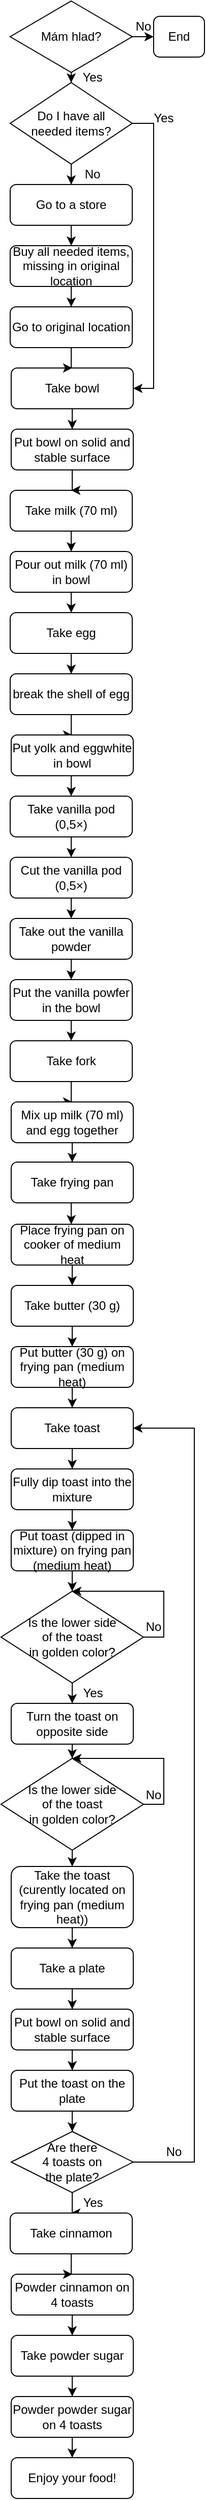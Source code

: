 <mxfile version="15.5.0" type="github">
  <diagram id="C5RBs43oDa-KdzZeNtuy" name="Page-1">
    <mxGraphModel dx="4150" dy="2005" grid="1" gridSize="10" guides="1" tooltips="1" connect="1" arrows="1" fold="1" page="1" pageScale="1" pageWidth="827" pageHeight="1169" math="0" shadow="0">
      <root>
        <mxCell id="WIyWlLk6GJQsqaUBKTNV-0" />
        <mxCell id="WIyWlLk6GJQsqaUBKTNV-1" parent="WIyWlLk6GJQsqaUBKTNV-0" />
        <mxCell id="zocycRHvDt7Zc3RUYkp5-5" style="edgeStyle=orthogonalEdgeStyle;rounded=0;orthogonalLoop=1;jettySize=auto;html=1;entryX=0.5;entryY=0;entryDx=0;entryDy=0;" edge="1" parent="WIyWlLk6GJQsqaUBKTNV-1" source="WIyWlLk6GJQsqaUBKTNV-3" target="zocycRHvDt7Zc3RUYkp5-4">
          <mxGeometry relative="1" as="geometry" />
        </mxCell>
        <mxCell id="WIyWlLk6GJQsqaUBKTNV-3" value="Take milk (70 ml)" style="rounded=1;whiteSpace=wrap;html=1;fontSize=12;glass=0;strokeWidth=1;shadow=0;" parent="WIyWlLk6GJQsqaUBKTNV-1" vertex="1">
          <mxGeometry x="9" y="510" width="120" height="40" as="geometry" />
        </mxCell>
        <mxCell id="zocycRHvDt7Zc3RUYkp5-12" style="edgeStyle=orthogonalEdgeStyle;rounded=0;orthogonalLoop=1;jettySize=auto;html=1;entryX=0.5;entryY=0;entryDx=0;entryDy=0;" edge="1" parent="WIyWlLk6GJQsqaUBKTNV-1" source="zocycRHvDt7Zc3RUYkp5-0" target="zocycRHvDt7Zc3RUYkp5-11">
          <mxGeometry relative="1" as="geometry" />
        </mxCell>
        <mxCell id="zocycRHvDt7Zc3RUYkp5-0" value="Take egg" style="rounded=1;whiteSpace=wrap;html=1;" vertex="1" parent="WIyWlLk6GJQsqaUBKTNV-1">
          <mxGeometry x="9" y="630" width="120" height="40" as="geometry" />
        </mxCell>
        <mxCell id="zocycRHvDt7Zc3RUYkp5-3" style="edgeStyle=orthogonalEdgeStyle;rounded=0;orthogonalLoop=1;jettySize=auto;html=1;exitX=0.5;exitY=1;exitDx=0;exitDy=0;" edge="1" parent="WIyWlLk6GJQsqaUBKTNV-1" source="zocycRHvDt7Zc3RUYkp5-0" target="zocycRHvDt7Zc3RUYkp5-0">
          <mxGeometry relative="1" as="geometry" />
        </mxCell>
        <mxCell id="zocycRHvDt7Zc3RUYkp5-9" style="edgeStyle=orthogonalEdgeStyle;rounded=0;orthogonalLoop=1;jettySize=auto;html=1;entryX=0.5;entryY=0;entryDx=0;entryDy=0;" edge="1" parent="WIyWlLk6GJQsqaUBKTNV-1" source="zocycRHvDt7Zc3RUYkp5-4" target="zocycRHvDt7Zc3RUYkp5-0">
          <mxGeometry relative="1" as="geometry" />
        </mxCell>
        <mxCell id="zocycRHvDt7Zc3RUYkp5-4" value="Pour out milk (70 ml) in bowl" style="rounded=1;whiteSpace=wrap;html=1;" vertex="1" parent="WIyWlLk6GJQsqaUBKTNV-1">
          <mxGeometry x="9" y="570" width="120" height="40" as="geometry" />
        </mxCell>
        <mxCell id="zocycRHvDt7Zc3RUYkp5-10" style="edgeStyle=orthogonalEdgeStyle;rounded=0;orthogonalLoop=1;jettySize=auto;html=1;entryX=0.5;entryY=0;entryDx=0;entryDy=0;" edge="1" parent="WIyWlLk6GJQsqaUBKTNV-1" source="zocycRHvDt7Zc3RUYkp5-6" target="zocycRHvDt7Zc3RUYkp5-7">
          <mxGeometry relative="1" as="geometry" />
        </mxCell>
        <mxCell id="zocycRHvDt7Zc3RUYkp5-6" value="Take bowl" style="rounded=1;whiteSpace=wrap;html=1;" vertex="1" parent="WIyWlLk6GJQsqaUBKTNV-1">
          <mxGeometry x="10" y="390" width="120" height="40" as="geometry" />
        </mxCell>
        <mxCell id="zocycRHvDt7Zc3RUYkp5-8" style="edgeStyle=orthogonalEdgeStyle;rounded=0;orthogonalLoop=1;jettySize=auto;html=1;entryX=0.5;entryY=0;entryDx=0;entryDy=0;" edge="1" parent="WIyWlLk6GJQsqaUBKTNV-1" source="zocycRHvDt7Zc3RUYkp5-7" target="WIyWlLk6GJQsqaUBKTNV-3">
          <mxGeometry relative="1" as="geometry" />
        </mxCell>
        <mxCell id="zocycRHvDt7Zc3RUYkp5-7" value="Put bowl on solid and stable surface" style="rounded=1;whiteSpace=wrap;html=1;" vertex="1" parent="WIyWlLk6GJQsqaUBKTNV-1">
          <mxGeometry x="10" y="450" width="120" height="40" as="geometry" />
        </mxCell>
        <mxCell id="zocycRHvDt7Zc3RUYkp5-14" style="edgeStyle=orthogonalEdgeStyle;rounded=0;orthogonalLoop=1;jettySize=auto;html=1;entryX=0.5;entryY=0;entryDx=0;entryDy=0;" edge="1" parent="WIyWlLk6GJQsqaUBKTNV-1" source="zocycRHvDt7Zc3RUYkp5-11" target="zocycRHvDt7Zc3RUYkp5-13">
          <mxGeometry relative="1" as="geometry" />
        </mxCell>
        <mxCell id="zocycRHvDt7Zc3RUYkp5-11" value="break the shell of egg" style="rounded=1;whiteSpace=wrap;html=1;" vertex="1" parent="WIyWlLk6GJQsqaUBKTNV-1">
          <mxGeometry x="9" y="690" width="120" height="40" as="geometry" />
        </mxCell>
        <mxCell id="zocycRHvDt7Zc3RUYkp5-38" style="edgeStyle=orthogonalEdgeStyle;rounded=0;orthogonalLoop=1;jettySize=auto;html=1;exitX=0.5;exitY=1;exitDx=0;exitDy=0;entryX=0.5;entryY=0;entryDx=0;entryDy=0;" edge="1" parent="WIyWlLk6GJQsqaUBKTNV-1" source="zocycRHvDt7Zc3RUYkp5-13" target="zocycRHvDt7Zc3RUYkp5-28">
          <mxGeometry relative="1" as="geometry" />
        </mxCell>
        <mxCell id="zocycRHvDt7Zc3RUYkp5-13" value="Put yolk and eggwhite in bowl&lt;span style=&quot;color: rgba(0 , 0 , 0 , 0) ; font-family: monospace ; font-size: 0px&quot;&gt;%3CmxGraphModel%3E%3Croot%3E%3CmxCell%20id%3D%220%22%2F%3E%3CmxCell%20id%3D%221%22%20parent%3D%220%22%2F%3E%3CmxCell%20id%3D%222%22%20value%3D%22%22%20style%3D%22rounded%3D1%3BwhiteSpace%3Dwrap%3Bhtml%3D1%3B%22%20vertex%3D%221%22%20parent%3D%221%22%3E%3CmxGeometry%20x%3D%22120%22%20y%3D%22520%22%20width%3D%22120%22%20height%3D%2240%22%20as%3D%22geometry%22%2F%3E%3C%2FmxCell%3E%3C%2Froot%3E%3C%2FmxGraphModel%3E&lt;/span&gt;" style="rounded=1;whiteSpace=wrap;html=1;" vertex="1" parent="WIyWlLk6GJQsqaUBKTNV-1">
          <mxGeometry x="10" y="750" width="120" height="40" as="geometry" />
        </mxCell>
        <mxCell id="zocycRHvDt7Zc3RUYkp5-19" style="edgeStyle=orthogonalEdgeStyle;rounded=0;orthogonalLoop=1;jettySize=auto;html=1;entryX=0.5;entryY=0;entryDx=0;entryDy=0;" edge="1" parent="WIyWlLk6GJQsqaUBKTNV-1" source="zocycRHvDt7Zc3RUYkp5-15" target="zocycRHvDt7Zc3RUYkp5-18">
          <mxGeometry relative="1" as="geometry" />
        </mxCell>
        <mxCell id="zocycRHvDt7Zc3RUYkp5-15" value="Take fork" style="rounded=1;whiteSpace=wrap;html=1;" vertex="1" parent="WIyWlLk6GJQsqaUBKTNV-1">
          <mxGeometry x="9" y="1050" width="120" height="40" as="geometry" />
        </mxCell>
        <mxCell id="zocycRHvDt7Zc3RUYkp5-114" style="edgeStyle=orthogonalEdgeStyle;rounded=0;orthogonalLoop=1;jettySize=auto;html=1;entryX=0.5;entryY=0;entryDx=0;entryDy=0;" edge="1" parent="WIyWlLk6GJQsqaUBKTNV-1" source="zocycRHvDt7Zc3RUYkp5-18" target="zocycRHvDt7Zc3RUYkp5-22">
          <mxGeometry relative="1" as="geometry" />
        </mxCell>
        <mxCell id="zocycRHvDt7Zc3RUYkp5-18" value="Mix up milk (70 ml) and egg together" style="rounded=1;whiteSpace=wrap;html=1;" vertex="1" parent="WIyWlLk6GJQsqaUBKTNV-1">
          <mxGeometry x="10" y="1110" width="120" height="40" as="geometry" />
        </mxCell>
        <mxCell id="zocycRHvDt7Zc3RUYkp5-116" style="edgeStyle=orthogonalEdgeStyle;rounded=0;orthogonalLoop=1;jettySize=auto;html=1;entryX=0.5;entryY=0;entryDx=0;entryDy=0;" edge="1" parent="WIyWlLk6GJQsqaUBKTNV-1" source="zocycRHvDt7Zc3RUYkp5-20" target="zocycRHvDt7Zc3RUYkp5-43">
          <mxGeometry relative="1" as="geometry" />
        </mxCell>
        <mxCell id="zocycRHvDt7Zc3RUYkp5-20" value="Fully dip toast into the mixture" style="rounded=1;whiteSpace=wrap;html=1;" vertex="1" parent="WIyWlLk6GJQsqaUBKTNV-1">
          <mxGeometry x="10" y="1470" width="120" height="40" as="geometry" />
        </mxCell>
        <mxCell id="zocycRHvDt7Zc3RUYkp5-112" style="edgeStyle=orthogonalEdgeStyle;rounded=0;orthogonalLoop=1;jettySize=auto;html=1;entryX=0.5;entryY=0;entryDx=0;entryDy=0;" edge="1" parent="WIyWlLk6GJQsqaUBKTNV-1">
          <mxGeometry relative="1" as="geometry">
            <mxPoint x="68" y="1209" as="sourcePoint" />
            <mxPoint x="69" y="1230" as="targetPoint" />
          </mxGeometry>
        </mxCell>
        <mxCell id="zocycRHvDt7Zc3RUYkp5-22" value="Take frying pan" style="rounded=1;whiteSpace=wrap;html=1;" vertex="1" parent="WIyWlLk6GJQsqaUBKTNV-1">
          <mxGeometry x="10" y="1169" width="120" height="40" as="geometry" />
        </mxCell>
        <mxCell id="zocycRHvDt7Zc3RUYkp5-27" style="edgeStyle=orthogonalEdgeStyle;rounded=0;orthogonalLoop=1;jettySize=auto;html=1;entryX=0.5;entryY=0;entryDx=0;entryDy=0;" edge="1" parent="WIyWlLk6GJQsqaUBKTNV-1" source="zocycRHvDt7Zc3RUYkp5-24" target="zocycRHvDt7Zc3RUYkp5-26">
          <mxGeometry relative="1" as="geometry" />
        </mxCell>
        <mxCell id="zocycRHvDt7Zc3RUYkp5-24" value="Place frying pan on cooker of medium heat" style="rounded=1;whiteSpace=wrap;html=1;" vertex="1" parent="WIyWlLk6GJQsqaUBKTNV-1">
          <mxGeometry x="10" y="1230" width="120" height="40" as="geometry" />
        </mxCell>
        <mxCell id="zocycRHvDt7Zc3RUYkp5-37" style="edgeStyle=orthogonalEdgeStyle;rounded=0;orthogonalLoop=1;jettySize=auto;html=1;exitX=0.5;exitY=1;exitDx=0;exitDy=0;entryX=0.5;entryY=0;entryDx=0;entryDy=0;" edge="1" parent="WIyWlLk6GJQsqaUBKTNV-1" source="zocycRHvDt7Zc3RUYkp5-26" target="zocycRHvDt7Zc3RUYkp5-36">
          <mxGeometry relative="1" as="geometry" />
        </mxCell>
        <mxCell id="zocycRHvDt7Zc3RUYkp5-26" value="Take butter (30 g)" style="rounded=1;whiteSpace=wrap;html=1;" vertex="1" parent="WIyWlLk6GJQsqaUBKTNV-1">
          <mxGeometry x="10" y="1290" width="120" height="40" as="geometry" />
        </mxCell>
        <mxCell id="zocycRHvDt7Zc3RUYkp5-31" style="edgeStyle=orthogonalEdgeStyle;rounded=0;orthogonalLoop=1;jettySize=auto;html=1;exitX=0.5;exitY=1;exitDx=0;exitDy=0;entryX=0.5;entryY=0;entryDx=0;entryDy=0;" edge="1" parent="WIyWlLk6GJQsqaUBKTNV-1" source="zocycRHvDt7Zc3RUYkp5-28" target="zocycRHvDt7Zc3RUYkp5-29">
          <mxGeometry relative="1" as="geometry" />
        </mxCell>
        <mxCell id="zocycRHvDt7Zc3RUYkp5-28" value="Take vanilla pod (0,5×)" style="rounded=1;whiteSpace=wrap;html=1;" vertex="1" parent="WIyWlLk6GJQsqaUBKTNV-1">
          <mxGeometry x="9" y="810" width="120" height="40" as="geometry" />
        </mxCell>
        <mxCell id="zocycRHvDt7Zc3RUYkp5-34" style="edgeStyle=orthogonalEdgeStyle;rounded=0;orthogonalLoop=1;jettySize=auto;html=1;exitX=0.5;exitY=1;exitDx=0;exitDy=0;entryX=0.5;entryY=0;entryDx=0;entryDy=0;" edge="1" parent="WIyWlLk6GJQsqaUBKTNV-1" source="zocycRHvDt7Zc3RUYkp5-29" target="zocycRHvDt7Zc3RUYkp5-33">
          <mxGeometry relative="1" as="geometry" />
        </mxCell>
        <mxCell id="zocycRHvDt7Zc3RUYkp5-29" value="Cut the vanilla pod (0,5×)" style="rounded=1;whiteSpace=wrap;html=1;" vertex="1" parent="WIyWlLk6GJQsqaUBKTNV-1">
          <mxGeometry x="9" y="870" width="120" height="40" as="geometry" />
        </mxCell>
        <mxCell id="zocycRHvDt7Zc3RUYkp5-40" style="edgeStyle=orthogonalEdgeStyle;rounded=0;orthogonalLoop=1;jettySize=auto;html=1;exitX=0.5;exitY=1;exitDx=0;exitDy=0;entryX=0.5;entryY=0;entryDx=0;entryDy=0;" edge="1" parent="WIyWlLk6GJQsqaUBKTNV-1" source="zocycRHvDt7Zc3RUYkp5-33" target="zocycRHvDt7Zc3RUYkp5-39">
          <mxGeometry relative="1" as="geometry" />
        </mxCell>
        <mxCell id="zocycRHvDt7Zc3RUYkp5-33" value="Take out the vanilla powder" style="rounded=1;whiteSpace=wrap;html=1;" vertex="1" parent="WIyWlLk6GJQsqaUBKTNV-1">
          <mxGeometry x="9" y="930" width="120" height="40" as="geometry" />
        </mxCell>
        <mxCell id="zocycRHvDt7Zc3RUYkp5-76" style="edgeStyle=orthogonalEdgeStyle;rounded=0;orthogonalLoop=1;jettySize=auto;html=1;entryX=0.5;entryY=0;entryDx=0;entryDy=0;" edge="1" parent="WIyWlLk6GJQsqaUBKTNV-1" source="zocycRHvDt7Zc3RUYkp5-36" target="zocycRHvDt7Zc3RUYkp5-75">
          <mxGeometry relative="1" as="geometry" />
        </mxCell>
        <mxCell id="zocycRHvDt7Zc3RUYkp5-36" value="Put butter (30 g) on frying pan (medium heat)" style="rounded=1;whiteSpace=wrap;html=1;" vertex="1" parent="WIyWlLk6GJQsqaUBKTNV-1">
          <mxGeometry x="10" y="1350" width="120" height="40" as="geometry" />
        </mxCell>
        <mxCell id="zocycRHvDt7Zc3RUYkp5-41" style="edgeStyle=orthogonalEdgeStyle;rounded=0;orthogonalLoop=1;jettySize=auto;html=1;exitX=0.5;exitY=1;exitDx=0;exitDy=0;entryX=0.5;entryY=0;entryDx=0;entryDy=0;" edge="1" parent="WIyWlLk6GJQsqaUBKTNV-1" source="zocycRHvDt7Zc3RUYkp5-39" target="zocycRHvDt7Zc3RUYkp5-15">
          <mxGeometry relative="1" as="geometry" />
        </mxCell>
        <mxCell id="zocycRHvDt7Zc3RUYkp5-39" value="Put the vanilla powfer in the bowl" style="rounded=1;whiteSpace=wrap;html=1;" vertex="1" parent="WIyWlLk6GJQsqaUBKTNV-1">
          <mxGeometry x="9" y="990" width="120" height="40" as="geometry" />
        </mxCell>
        <mxCell id="zocycRHvDt7Zc3RUYkp5-50" style="edgeStyle=orthogonalEdgeStyle;rounded=0;orthogonalLoop=1;jettySize=auto;html=1;entryX=0.5;entryY=0;entryDx=0;entryDy=0;" edge="1" parent="WIyWlLk6GJQsqaUBKTNV-1" source="zocycRHvDt7Zc3RUYkp5-43" target="zocycRHvDt7Zc3RUYkp5-48">
          <mxGeometry relative="1" as="geometry" />
        </mxCell>
        <mxCell id="zocycRHvDt7Zc3RUYkp5-43" value="Put toast (dipped in mixture) on frying pan (medium heat)" style="rounded=1;whiteSpace=wrap;html=1;" vertex="1" parent="WIyWlLk6GJQsqaUBKTNV-1">
          <mxGeometry x="10" y="1530" width="120" height="40" as="geometry" />
        </mxCell>
        <mxCell id="zocycRHvDt7Zc3RUYkp5-117" style="edgeStyle=orthogonalEdgeStyle;rounded=0;orthogonalLoop=1;jettySize=auto;html=1;entryX=0.5;entryY=0;entryDx=0;entryDy=0;" edge="1" parent="WIyWlLk6GJQsqaUBKTNV-1" source="zocycRHvDt7Zc3RUYkp5-48" target="zocycRHvDt7Zc3RUYkp5-54">
          <mxGeometry relative="1" as="geometry" />
        </mxCell>
        <mxCell id="zocycRHvDt7Zc3RUYkp5-119" style="edgeStyle=orthogonalEdgeStyle;rounded=0;orthogonalLoop=1;jettySize=auto;html=1;exitX=1;exitY=0.5;exitDx=0;exitDy=0;" edge="1" parent="WIyWlLk6GJQsqaUBKTNV-1" source="zocycRHvDt7Zc3RUYkp5-48">
          <mxGeometry relative="1" as="geometry">
            <mxPoint x="70" y="1590" as="targetPoint" />
            <Array as="points">
              <mxPoint x="160" y="1635" />
              <mxPoint x="160" y="1590" />
            </Array>
          </mxGeometry>
        </mxCell>
        <mxCell id="zocycRHvDt7Zc3RUYkp5-48" value="Is the lower side&lt;br&gt;of the toast &lt;br&gt;in golden color?" style="rhombus;whiteSpace=wrap;html=1;" vertex="1" parent="WIyWlLk6GJQsqaUBKTNV-1">
          <mxGeometry y="1590" width="140" height="90" as="geometry" />
        </mxCell>
        <mxCell id="zocycRHvDt7Zc3RUYkp5-53" value="No" style="text;html=1;strokeColor=none;fillColor=none;align=center;verticalAlign=middle;whiteSpace=wrap;rounded=0;" vertex="1" parent="WIyWlLk6GJQsqaUBKTNV-1">
          <mxGeometry x="120" y="1610" width="60" height="30" as="geometry" />
        </mxCell>
        <mxCell id="zocycRHvDt7Zc3RUYkp5-120" style="edgeStyle=orthogonalEdgeStyle;rounded=0;orthogonalLoop=1;jettySize=auto;html=1;entryX=0.5;entryY=0;entryDx=0;entryDy=0;" edge="1" parent="WIyWlLk6GJQsqaUBKTNV-1" source="zocycRHvDt7Zc3RUYkp5-54" target="zocycRHvDt7Zc3RUYkp5-59">
          <mxGeometry relative="1" as="geometry" />
        </mxCell>
        <mxCell id="zocycRHvDt7Zc3RUYkp5-54" value="Turn the toast on opposite side" style="rounded=1;whiteSpace=wrap;html=1;" vertex="1" parent="WIyWlLk6GJQsqaUBKTNV-1">
          <mxGeometry x="10" y="1700" width="120" height="40" as="geometry" />
        </mxCell>
        <mxCell id="zocycRHvDt7Zc3RUYkp5-56" value="Yes" style="text;html=1;align=center;verticalAlign=middle;resizable=0;points=[];autosize=1;strokeColor=none;fillColor=none;" vertex="1" parent="WIyWlLk6GJQsqaUBKTNV-1">
          <mxGeometry x="70" y="1680" width="40" height="20" as="geometry" />
        </mxCell>
        <mxCell id="zocycRHvDt7Zc3RUYkp5-63" style="edgeStyle=orthogonalEdgeStyle;rounded=0;orthogonalLoop=1;jettySize=auto;html=1;entryX=0.5;entryY=0;entryDx=0;entryDy=0;" edge="1" parent="WIyWlLk6GJQsqaUBKTNV-1" source="zocycRHvDt7Zc3RUYkp5-59" target="zocycRHvDt7Zc3RUYkp5-62">
          <mxGeometry relative="1" as="geometry" />
        </mxCell>
        <mxCell id="zocycRHvDt7Zc3RUYkp5-59" value="Is the lower side&lt;br&gt;of the toast &lt;br&gt;in golden color?" style="rhombus;whiteSpace=wrap;html=1;" vertex="1" parent="WIyWlLk6GJQsqaUBKTNV-1">
          <mxGeometry y="1754" width="140" height="90" as="geometry" />
        </mxCell>
        <mxCell id="zocycRHvDt7Zc3RUYkp5-61" value="No" style="text;html=1;strokeColor=none;fillColor=none;align=center;verticalAlign=middle;whiteSpace=wrap;rounded=0;" vertex="1" parent="WIyWlLk6GJQsqaUBKTNV-1">
          <mxGeometry x="125" y="1780" width="50" height="20" as="geometry" />
        </mxCell>
        <mxCell id="zocycRHvDt7Zc3RUYkp5-66" style="edgeStyle=orthogonalEdgeStyle;rounded=0;orthogonalLoop=1;jettySize=auto;html=1;entryX=0.5;entryY=0;entryDx=0;entryDy=0;" edge="1" parent="WIyWlLk6GJQsqaUBKTNV-1" source="zocycRHvDt7Zc3RUYkp5-62" target="zocycRHvDt7Zc3RUYkp5-65">
          <mxGeometry relative="1" as="geometry" />
        </mxCell>
        <mxCell id="zocycRHvDt7Zc3RUYkp5-62" value="Take the toast (curently located on frying pan (medium heat))" style="rounded=1;whiteSpace=wrap;html=1;" vertex="1" parent="WIyWlLk6GJQsqaUBKTNV-1">
          <mxGeometry x="10" y="1860" width="120" height="60" as="geometry" />
        </mxCell>
        <mxCell id="zocycRHvDt7Zc3RUYkp5-68" style="edgeStyle=orthogonalEdgeStyle;rounded=0;orthogonalLoop=1;jettySize=auto;html=1;entryX=0.5;entryY=0;entryDx=0;entryDy=0;" edge="1" parent="WIyWlLk6GJQsqaUBKTNV-1" source="zocycRHvDt7Zc3RUYkp5-65" target="zocycRHvDt7Zc3RUYkp5-67">
          <mxGeometry relative="1" as="geometry" />
        </mxCell>
        <mxCell id="zocycRHvDt7Zc3RUYkp5-65" value="Take a plate" style="rounded=1;whiteSpace=wrap;html=1;" vertex="1" parent="WIyWlLk6GJQsqaUBKTNV-1">
          <mxGeometry x="10" y="1940" width="120" height="40" as="geometry" />
        </mxCell>
        <mxCell id="zocycRHvDt7Zc3RUYkp5-70" style="edgeStyle=orthogonalEdgeStyle;rounded=0;orthogonalLoop=1;jettySize=auto;html=1;entryX=0.5;entryY=0;entryDx=0;entryDy=0;" edge="1" parent="WIyWlLk6GJQsqaUBKTNV-1" source="zocycRHvDt7Zc3RUYkp5-67" target="zocycRHvDt7Zc3RUYkp5-69">
          <mxGeometry relative="1" as="geometry" />
        </mxCell>
        <mxCell id="zocycRHvDt7Zc3RUYkp5-67" value="Put bowl on solid and stable surface" style="rounded=1;whiteSpace=wrap;html=1;" vertex="1" parent="WIyWlLk6GJQsqaUBKTNV-1">
          <mxGeometry x="10" y="2000" width="120" height="40" as="geometry" />
        </mxCell>
        <mxCell id="zocycRHvDt7Zc3RUYkp5-72" style="edgeStyle=orthogonalEdgeStyle;rounded=0;orthogonalLoop=1;jettySize=auto;html=1;entryX=0.5;entryY=0;entryDx=0;entryDy=0;" edge="1" parent="WIyWlLk6GJQsqaUBKTNV-1" source="zocycRHvDt7Zc3RUYkp5-69" target="zocycRHvDt7Zc3RUYkp5-71">
          <mxGeometry relative="1" as="geometry" />
        </mxCell>
        <mxCell id="zocycRHvDt7Zc3RUYkp5-69" value="Put the toast on the plate" style="rounded=1;whiteSpace=wrap;html=1;" vertex="1" parent="WIyWlLk6GJQsqaUBKTNV-1">
          <mxGeometry x="10" y="2060" width="120" height="40" as="geometry" />
        </mxCell>
        <mxCell id="zocycRHvDt7Zc3RUYkp5-73" style="edgeStyle=orthogonalEdgeStyle;rounded=0;orthogonalLoop=1;jettySize=auto;html=1;entryX=1;entryY=0.5;entryDx=0;entryDy=0;exitX=1;exitY=0.5;exitDx=0;exitDy=0;" edge="1" parent="WIyWlLk6GJQsqaUBKTNV-1" source="zocycRHvDt7Zc3RUYkp5-71" target="zocycRHvDt7Zc3RUYkp5-75">
          <mxGeometry relative="1" as="geometry">
            <mxPoint x="160" y="1480" as="targetPoint" />
            <Array as="points">
              <mxPoint x="190" y="2150" />
              <mxPoint x="190" y="1430" />
            </Array>
          </mxGeometry>
        </mxCell>
        <mxCell id="zocycRHvDt7Zc3RUYkp5-124" style="edgeStyle=orthogonalEdgeStyle;rounded=0;orthogonalLoop=1;jettySize=auto;html=1;entryX=0.5;entryY=0;entryDx=0;entryDy=0;" edge="1" parent="WIyWlLk6GJQsqaUBKTNV-1" source="zocycRHvDt7Zc3RUYkp5-71" target="zocycRHvDt7Zc3RUYkp5-123">
          <mxGeometry relative="1" as="geometry" />
        </mxCell>
        <mxCell id="zocycRHvDt7Zc3RUYkp5-71" value="Are there &lt;br&gt;4 toasts on&lt;br&gt;the plate?" style="rhombus;whiteSpace=wrap;html=1;" vertex="1" parent="WIyWlLk6GJQsqaUBKTNV-1">
          <mxGeometry x="10" y="2120" width="120" height="60" as="geometry" />
        </mxCell>
        <mxCell id="zocycRHvDt7Zc3RUYkp5-115" style="edgeStyle=orthogonalEdgeStyle;rounded=0;orthogonalLoop=1;jettySize=auto;html=1;" edge="1" parent="WIyWlLk6GJQsqaUBKTNV-1" source="zocycRHvDt7Zc3RUYkp5-75" target="zocycRHvDt7Zc3RUYkp5-20">
          <mxGeometry relative="1" as="geometry" />
        </mxCell>
        <mxCell id="zocycRHvDt7Zc3RUYkp5-75" value="Take toast" style="rounded=1;whiteSpace=wrap;html=1;" vertex="1" parent="WIyWlLk6GJQsqaUBKTNV-1">
          <mxGeometry x="10" y="1410" width="120" height="40" as="geometry" />
        </mxCell>
        <mxCell id="zocycRHvDt7Zc3RUYkp5-77" value="No" style="text;html=1;strokeColor=none;fillColor=none;align=center;verticalAlign=middle;whiteSpace=wrap;rounded=0;" vertex="1" parent="WIyWlLk6GJQsqaUBKTNV-1">
          <mxGeometry x="150" y="2130" width="40" height="20" as="geometry" />
        </mxCell>
        <mxCell id="zocycRHvDt7Zc3RUYkp5-130" style="edgeStyle=orthogonalEdgeStyle;rounded=0;orthogonalLoop=1;jettySize=auto;html=1;entryX=0.5;entryY=0;entryDx=0;entryDy=0;" edge="1" parent="WIyWlLk6GJQsqaUBKTNV-1" source="zocycRHvDt7Zc3RUYkp5-78" target="zocycRHvDt7Zc3RUYkp5-128">
          <mxGeometry relative="1" as="geometry" />
        </mxCell>
        <mxCell id="zocycRHvDt7Zc3RUYkp5-78" value="Take powder sugar" style="rounded=1;whiteSpace=wrap;html=1;" vertex="1" parent="WIyWlLk6GJQsqaUBKTNV-1">
          <mxGeometry x="10" y="2320" width="120" height="40" as="geometry" />
        </mxCell>
        <mxCell id="zocycRHvDt7Zc3RUYkp5-85" style="edgeStyle=orthogonalEdgeStyle;rounded=0;orthogonalLoop=1;jettySize=auto;html=1;exitX=1;exitY=0.5;exitDx=0;exitDy=0;entryX=0;entryY=0.5;entryDx=0;entryDy=0;" edge="1" parent="WIyWlLk6GJQsqaUBKTNV-1" source="zocycRHvDt7Zc3RUYkp5-82" target="zocycRHvDt7Zc3RUYkp5-84">
          <mxGeometry relative="1" as="geometry" />
        </mxCell>
        <mxCell id="zocycRHvDt7Zc3RUYkp5-95" style="edgeStyle=orthogonalEdgeStyle;rounded=0;orthogonalLoop=1;jettySize=auto;html=1;entryX=0.5;entryY=0;entryDx=0;entryDy=0;" edge="1" parent="WIyWlLk6GJQsqaUBKTNV-1" source="zocycRHvDt7Zc3RUYkp5-82" target="zocycRHvDt7Zc3RUYkp5-94">
          <mxGeometry relative="1" as="geometry" />
        </mxCell>
        <mxCell id="zocycRHvDt7Zc3RUYkp5-82" value="Mám hlad?" style="rhombus;whiteSpace=wrap;html=1;" vertex="1" parent="WIyWlLk6GJQsqaUBKTNV-1">
          <mxGeometry x="9" y="30" width="120" height="70" as="geometry" />
        </mxCell>
        <mxCell id="zocycRHvDt7Zc3RUYkp5-84" value="End" style="rounded=1;whiteSpace=wrap;html=1;" vertex="1" parent="WIyWlLk6GJQsqaUBKTNV-1">
          <mxGeometry x="150" y="45" width="50" height="40" as="geometry" />
        </mxCell>
        <mxCell id="zocycRHvDt7Zc3RUYkp5-86" value="No" style="text;html=1;strokeColor=none;fillColor=none;align=center;verticalAlign=middle;whiteSpace=wrap;rounded=0;" vertex="1" parent="WIyWlLk6GJQsqaUBKTNV-1">
          <mxGeometry x="110" y="40" width="60" height="30" as="geometry" />
        </mxCell>
        <mxCell id="zocycRHvDt7Zc3RUYkp5-107" style="edgeStyle=orthogonalEdgeStyle;rounded=0;orthogonalLoop=1;jettySize=auto;html=1;entryX=0.5;entryY=0;entryDx=0;entryDy=0;" edge="1" parent="WIyWlLk6GJQsqaUBKTNV-1" source="zocycRHvDt7Zc3RUYkp5-87" target="zocycRHvDt7Zc3RUYkp5-106">
          <mxGeometry relative="1" as="geometry" />
        </mxCell>
        <mxCell id="zocycRHvDt7Zc3RUYkp5-87" value="Buy all needed items, missing in original location" style="rounded=1;whiteSpace=wrap;html=1;" vertex="1" parent="WIyWlLk6GJQsqaUBKTNV-1">
          <mxGeometry x="9" y="270" width="120" height="40" as="geometry" />
        </mxCell>
        <mxCell id="zocycRHvDt7Zc3RUYkp5-90" value="Yes" style="text;html=1;strokeColor=none;fillColor=none;align=center;verticalAlign=middle;whiteSpace=wrap;rounded=0;" vertex="1" parent="WIyWlLk6GJQsqaUBKTNV-1">
          <mxGeometry x="60" y="90" width="60" height="30" as="geometry" />
        </mxCell>
        <mxCell id="zocycRHvDt7Zc3RUYkp5-104" style="edgeStyle=orthogonalEdgeStyle;rounded=0;orthogonalLoop=1;jettySize=auto;html=1;entryX=0.5;entryY=0;entryDx=0;entryDy=0;" edge="1" parent="WIyWlLk6GJQsqaUBKTNV-1" source="zocycRHvDt7Zc3RUYkp5-92" target="zocycRHvDt7Zc3RUYkp5-87">
          <mxGeometry relative="1" as="geometry" />
        </mxCell>
        <mxCell id="zocycRHvDt7Zc3RUYkp5-92" value="Go to a store" style="rounded=1;whiteSpace=wrap;html=1;" vertex="1" parent="WIyWlLk6GJQsqaUBKTNV-1">
          <mxGeometry x="9" y="210" width="120" height="40" as="geometry" />
        </mxCell>
        <mxCell id="zocycRHvDt7Zc3RUYkp5-97" style="edgeStyle=orthogonalEdgeStyle;rounded=0;orthogonalLoop=1;jettySize=auto;html=1;entryX=1;entryY=0.5;entryDx=0;entryDy=0;" edge="1" parent="WIyWlLk6GJQsqaUBKTNV-1" source="zocycRHvDt7Zc3RUYkp5-94" target="zocycRHvDt7Zc3RUYkp5-6">
          <mxGeometry relative="1" as="geometry">
            <Array as="points">
              <mxPoint x="150" y="150" />
              <mxPoint x="150" y="410" />
            </Array>
          </mxGeometry>
        </mxCell>
        <mxCell id="zocycRHvDt7Zc3RUYkp5-105" style="edgeStyle=orthogonalEdgeStyle;rounded=0;orthogonalLoop=1;jettySize=auto;html=1;entryX=0.5;entryY=0;entryDx=0;entryDy=0;" edge="1" parent="WIyWlLk6GJQsqaUBKTNV-1" source="zocycRHvDt7Zc3RUYkp5-94" target="zocycRHvDt7Zc3RUYkp5-92">
          <mxGeometry relative="1" as="geometry" />
        </mxCell>
        <mxCell id="zocycRHvDt7Zc3RUYkp5-94" value="Do I have all &lt;br&gt;needed items?" style="rhombus;whiteSpace=wrap;html=1;" vertex="1" parent="WIyWlLk6GJQsqaUBKTNV-1">
          <mxGeometry x="9" y="110" width="120" height="80" as="geometry" />
        </mxCell>
        <mxCell id="zocycRHvDt7Zc3RUYkp5-98" value="Yes" style="text;html=1;strokeColor=none;fillColor=none;align=center;verticalAlign=middle;whiteSpace=wrap;rounded=0;" vertex="1" parent="WIyWlLk6GJQsqaUBKTNV-1">
          <mxGeometry x="130" y="130" width="60" height="30" as="geometry" />
        </mxCell>
        <mxCell id="zocycRHvDt7Zc3RUYkp5-100" value="No" style="text;html=1;strokeColor=none;fillColor=none;align=center;verticalAlign=middle;whiteSpace=wrap;rounded=0;" vertex="1" parent="WIyWlLk6GJQsqaUBKTNV-1">
          <mxGeometry x="70" y="190" width="40" height="20" as="geometry" />
        </mxCell>
        <mxCell id="zocycRHvDt7Zc3RUYkp5-110" style="edgeStyle=orthogonalEdgeStyle;rounded=0;orthogonalLoop=1;jettySize=auto;html=1;entryX=0.5;entryY=0;entryDx=0;entryDy=0;" edge="1" parent="WIyWlLk6GJQsqaUBKTNV-1" source="zocycRHvDt7Zc3RUYkp5-106" target="zocycRHvDt7Zc3RUYkp5-6">
          <mxGeometry relative="1" as="geometry" />
        </mxCell>
        <mxCell id="zocycRHvDt7Zc3RUYkp5-106" value="Go to original location" style="rounded=1;whiteSpace=wrap;html=1;" vertex="1" parent="WIyWlLk6GJQsqaUBKTNV-1">
          <mxGeometry x="9" y="330" width="120" height="40" as="geometry" />
        </mxCell>
        <mxCell id="zocycRHvDt7Zc3RUYkp5-121" style="edgeStyle=orthogonalEdgeStyle;rounded=0;orthogonalLoop=1;jettySize=auto;html=1;exitX=1;exitY=0.5;exitDx=0;exitDy=0;entryX=0.5;entryY=0;entryDx=0;entryDy=0;" edge="1" parent="WIyWlLk6GJQsqaUBKTNV-1" source="zocycRHvDt7Zc3RUYkp5-59" target="zocycRHvDt7Zc3RUYkp5-59">
          <mxGeometry relative="1" as="geometry">
            <Array as="points">
              <mxPoint x="160" y="1799" />
              <mxPoint x="160" y="1754" />
            </Array>
          </mxGeometry>
        </mxCell>
        <mxCell id="zocycRHvDt7Zc3RUYkp5-127" style="edgeStyle=orthogonalEdgeStyle;rounded=0;orthogonalLoop=1;jettySize=auto;html=1;entryX=0.5;entryY=0;entryDx=0;entryDy=0;" edge="1" parent="WIyWlLk6GJQsqaUBKTNV-1" source="zocycRHvDt7Zc3RUYkp5-122" target="zocycRHvDt7Zc3RUYkp5-78">
          <mxGeometry relative="1" as="geometry" />
        </mxCell>
        <mxCell id="zocycRHvDt7Zc3RUYkp5-122" value="Powder cinnamon on 4 toasts" style="rounded=1;whiteSpace=wrap;html=1;" vertex="1" parent="WIyWlLk6GJQsqaUBKTNV-1">
          <mxGeometry x="10" y="2260" width="120" height="40" as="geometry" />
        </mxCell>
        <mxCell id="zocycRHvDt7Zc3RUYkp5-126" style="edgeStyle=orthogonalEdgeStyle;rounded=0;orthogonalLoop=1;jettySize=auto;html=1;entryX=0.5;entryY=0;entryDx=0;entryDy=0;" edge="1" parent="WIyWlLk6GJQsqaUBKTNV-1" source="zocycRHvDt7Zc3RUYkp5-123" target="zocycRHvDt7Zc3RUYkp5-122">
          <mxGeometry relative="1" as="geometry" />
        </mxCell>
        <mxCell id="zocycRHvDt7Zc3RUYkp5-123" value="Take cinnamon" style="rounded=1;whiteSpace=wrap;html=1;" vertex="1" parent="WIyWlLk6GJQsqaUBKTNV-1">
          <mxGeometry x="9" y="2200" width="120" height="40" as="geometry" />
        </mxCell>
        <mxCell id="zocycRHvDt7Zc3RUYkp5-125" value="Yes" style="text;html=1;align=center;verticalAlign=middle;resizable=0;points=[];autosize=1;strokeColor=none;fillColor=none;" vertex="1" parent="WIyWlLk6GJQsqaUBKTNV-1">
          <mxGeometry x="70" y="2180" width="40" height="20" as="geometry" />
        </mxCell>
        <mxCell id="zocycRHvDt7Zc3RUYkp5-131" style="edgeStyle=orthogonalEdgeStyle;rounded=0;orthogonalLoop=1;jettySize=auto;html=1;entryX=0.5;entryY=0;entryDx=0;entryDy=0;" edge="1" parent="WIyWlLk6GJQsqaUBKTNV-1" source="zocycRHvDt7Zc3RUYkp5-128" target="zocycRHvDt7Zc3RUYkp5-129">
          <mxGeometry relative="1" as="geometry" />
        </mxCell>
        <mxCell id="zocycRHvDt7Zc3RUYkp5-128" value="Powder powder sugar on 4 toasts" style="rounded=1;whiteSpace=wrap;html=1;" vertex="1" parent="WIyWlLk6GJQsqaUBKTNV-1">
          <mxGeometry x="10" y="2380" width="120" height="40" as="geometry" />
        </mxCell>
        <mxCell id="zocycRHvDt7Zc3RUYkp5-129" value="Enjoy your food!" style="rounded=1;whiteSpace=wrap;html=1;" vertex="1" parent="WIyWlLk6GJQsqaUBKTNV-1">
          <mxGeometry x="10" y="2440" width="120" height="40" as="geometry" />
        </mxCell>
      </root>
    </mxGraphModel>
  </diagram>
</mxfile>
